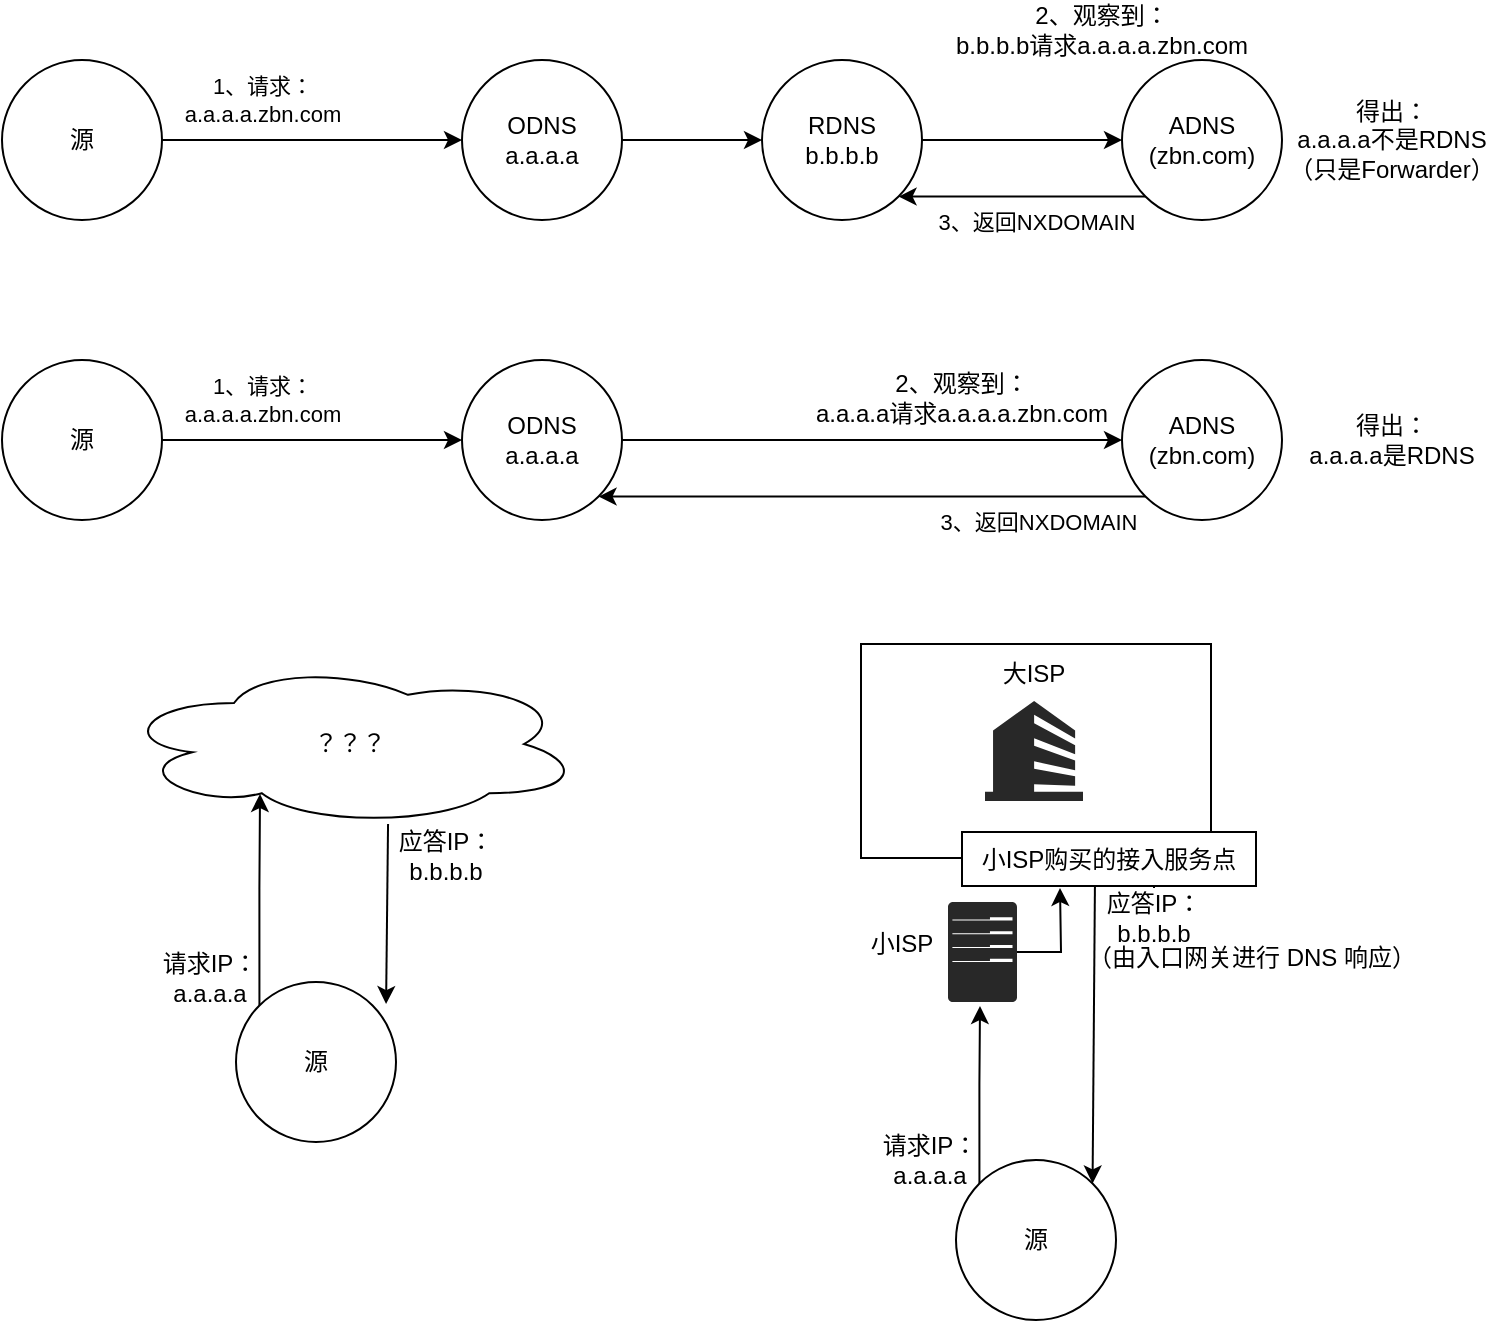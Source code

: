 <mxfile version="21.6.5" type="github">
  <diagram name="第 1 页" id="hRKpJBQKrlTPl6Rmi5Hu">
    <mxGraphModel dx="1379" dy="788" grid="0" gridSize="10" guides="1" tooltips="1" connect="1" arrows="1" fold="1" page="1" pageScale="1" pageWidth="2827" pageHeight="1169" math="0" shadow="0">
      <root>
        <mxCell id="0" />
        <mxCell id="1" parent="0" />
        <mxCell id="vsdkG895KJQekF62wLLN-3" value="" style="edgeStyle=orthogonalEdgeStyle;rounded=0;orthogonalLoop=1;jettySize=auto;html=1;" edge="1" parent="1" source="vsdkG895KJQekF62wLLN-1" target="vsdkG895KJQekF62wLLN-2">
          <mxGeometry relative="1" as="geometry" />
        </mxCell>
        <mxCell id="vsdkG895KJQekF62wLLN-8" value="1、请求：&lt;br&gt;a.a.a.a.zbn.com" style="edgeLabel;html=1;align=center;verticalAlign=middle;resizable=0;points=[];" vertex="1" connectable="0" parent="vsdkG895KJQekF62wLLN-3">
          <mxGeometry x="-0.364" y="-1" relative="1" as="geometry">
            <mxPoint x="2" y="-21" as="offset" />
          </mxGeometry>
        </mxCell>
        <mxCell id="vsdkG895KJQekF62wLLN-1" value="源" style="ellipse;whiteSpace=wrap;html=1;aspect=fixed;" vertex="1" parent="1">
          <mxGeometry x="14" y="35" width="80" height="80" as="geometry" />
        </mxCell>
        <mxCell id="vsdkG895KJQekF62wLLN-5" style="edgeStyle=orthogonalEdgeStyle;rounded=0;orthogonalLoop=1;jettySize=auto;html=1;exitX=1;exitY=0.5;exitDx=0;exitDy=0;entryX=0;entryY=0.5;entryDx=0;entryDy=0;" edge="1" parent="1" source="vsdkG895KJQekF62wLLN-2" target="vsdkG895KJQekF62wLLN-4">
          <mxGeometry relative="1" as="geometry" />
        </mxCell>
        <mxCell id="vsdkG895KJQekF62wLLN-2" value="ODNS&lt;br&gt;a.a.a.a" style="ellipse;whiteSpace=wrap;html=1;aspect=fixed;" vertex="1" parent="1">
          <mxGeometry x="244" y="35" width="80" height="80" as="geometry" />
        </mxCell>
        <mxCell id="vsdkG895KJQekF62wLLN-7" value="" style="edgeStyle=orthogonalEdgeStyle;rounded=0;orthogonalLoop=1;jettySize=auto;html=1;" edge="1" parent="1" source="vsdkG895KJQekF62wLLN-4" target="vsdkG895KJQekF62wLLN-6">
          <mxGeometry relative="1" as="geometry" />
        </mxCell>
        <mxCell id="vsdkG895KJQekF62wLLN-4" value="RDNS&lt;br&gt;b.b.b.b" style="ellipse;whiteSpace=wrap;html=1;aspect=fixed;" vertex="1" parent="1">
          <mxGeometry x="394" y="35" width="80" height="80" as="geometry" />
        </mxCell>
        <mxCell id="vsdkG895KJQekF62wLLN-21" style="edgeStyle=orthogonalEdgeStyle;rounded=0;orthogonalLoop=1;jettySize=auto;html=1;exitX=0;exitY=1;exitDx=0;exitDy=0;entryX=1;entryY=1;entryDx=0;entryDy=0;" edge="1" parent="1" source="vsdkG895KJQekF62wLLN-6" target="vsdkG895KJQekF62wLLN-4">
          <mxGeometry relative="1" as="geometry" />
        </mxCell>
        <mxCell id="vsdkG895KJQekF62wLLN-22" value="3、返回NXDOMAIN" style="edgeLabel;html=1;align=center;verticalAlign=middle;resizable=0;points=[];" vertex="1" connectable="0" parent="vsdkG895KJQekF62wLLN-21">
          <mxGeometry x="-0.211" relative="1" as="geometry">
            <mxPoint x="-6" y="12" as="offset" />
          </mxGeometry>
        </mxCell>
        <mxCell id="vsdkG895KJQekF62wLLN-6" value="ADNS&lt;br&gt;(zbn.com)" style="ellipse;whiteSpace=wrap;html=1;aspect=fixed;" vertex="1" parent="1">
          <mxGeometry x="574" y="35" width="80" height="80" as="geometry" />
        </mxCell>
        <mxCell id="vsdkG895KJQekF62wLLN-9" value="2、观察到：&lt;br&gt;b.b.b.b请求a.a.a.a.zbn.com" style="text;html=1;strokeColor=none;fillColor=none;align=center;verticalAlign=middle;whiteSpace=wrap;rounded=0;" vertex="1" parent="1">
          <mxGeometry x="484" y="5" width="160" height="30" as="geometry" />
        </mxCell>
        <mxCell id="vsdkG895KJQekF62wLLN-10" value="得出：&lt;br&gt;a.a.a.a不是RDNS&lt;br&gt;（只是Forwarder）" style="text;html=1;strokeColor=none;fillColor=none;align=center;verticalAlign=middle;whiteSpace=wrap;rounded=0;" vertex="1" parent="1">
          <mxGeometry x="654" y="60" width="110" height="30" as="geometry" />
        </mxCell>
        <mxCell id="vsdkG895KJQekF62wLLN-11" value="" style="edgeStyle=orthogonalEdgeStyle;rounded=0;orthogonalLoop=1;jettySize=auto;html=1;" edge="1" parent="1" source="vsdkG895KJQekF62wLLN-13" target="vsdkG895KJQekF62wLLN-15">
          <mxGeometry relative="1" as="geometry" />
        </mxCell>
        <mxCell id="vsdkG895KJQekF62wLLN-12" value="1、请求：&lt;br&gt;a.a.a.a.zbn.com" style="edgeLabel;html=1;align=center;verticalAlign=middle;resizable=0;points=[];" vertex="1" connectable="0" parent="vsdkG895KJQekF62wLLN-11">
          <mxGeometry x="-0.364" y="-1" relative="1" as="geometry">
            <mxPoint x="2" y="-21" as="offset" />
          </mxGeometry>
        </mxCell>
        <mxCell id="vsdkG895KJQekF62wLLN-13" value="源" style="ellipse;whiteSpace=wrap;html=1;aspect=fixed;" vertex="1" parent="1">
          <mxGeometry x="14" y="185" width="80" height="80" as="geometry" />
        </mxCell>
        <mxCell id="vsdkG895KJQekF62wLLN-14" style="edgeStyle=orthogonalEdgeStyle;rounded=0;orthogonalLoop=1;jettySize=auto;html=1;exitX=1;exitY=0.5;exitDx=0;exitDy=0;entryX=0;entryY=0.5;entryDx=0;entryDy=0;" edge="1" parent="1" source="vsdkG895KJQekF62wLLN-15" target="vsdkG895KJQekF62wLLN-18">
          <mxGeometry relative="1" as="geometry">
            <mxPoint x="394" y="225" as="targetPoint" />
          </mxGeometry>
        </mxCell>
        <mxCell id="vsdkG895KJQekF62wLLN-15" value="ODNS&lt;br&gt;a.a.a.a" style="ellipse;whiteSpace=wrap;html=1;aspect=fixed;" vertex="1" parent="1">
          <mxGeometry x="244" y="185" width="80" height="80" as="geometry" />
        </mxCell>
        <mxCell id="vsdkG895KJQekF62wLLN-23" style="edgeStyle=orthogonalEdgeStyle;rounded=0;orthogonalLoop=1;jettySize=auto;html=1;exitX=0;exitY=1;exitDx=0;exitDy=0;entryX=1;entryY=1;entryDx=0;entryDy=0;" edge="1" parent="1" source="vsdkG895KJQekF62wLLN-18" target="vsdkG895KJQekF62wLLN-15">
          <mxGeometry relative="1" as="geometry" />
        </mxCell>
        <mxCell id="vsdkG895KJQekF62wLLN-24" value="3、返回NXDOMAIN" style="edgeLabel;html=1;align=center;verticalAlign=middle;resizable=0;points=[];" vertex="1" connectable="0" parent="vsdkG895KJQekF62wLLN-23">
          <mxGeometry x="-0.102" y="1" relative="1" as="geometry">
            <mxPoint x="69" y="11" as="offset" />
          </mxGeometry>
        </mxCell>
        <mxCell id="vsdkG895KJQekF62wLLN-18" value="ADNS&lt;br&gt;(zbn.com)" style="ellipse;whiteSpace=wrap;html=1;aspect=fixed;" vertex="1" parent="1">
          <mxGeometry x="574" y="185" width="80" height="80" as="geometry" />
        </mxCell>
        <mxCell id="vsdkG895KJQekF62wLLN-19" value="2、观察到：&lt;br&gt;a.a.a.a请求a.a.a.a.zbn.com" style="text;html=1;strokeColor=none;fillColor=none;align=center;verticalAlign=middle;whiteSpace=wrap;rounded=0;" vertex="1" parent="1">
          <mxGeometry x="414" y="189" width="160" height="30" as="geometry" />
        </mxCell>
        <mxCell id="vsdkG895KJQekF62wLLN-20" value="得出：&lt;br&gt;a.a.a.a是RDNS" style="text;html=1;strokeColor=none;fillColor=none;align=center;verticalAlign=middle;whiteSpace=wrap;rounded=0;" vertex="1" parent="1">
          <mxGeometry x="654" y="210" width="110" height="30" as="geometry" />
        </mxCell>
        <mxCell id="vsdkG895KJQekF62wLLN-26" style="edgeStyle=orthogonalEdgeStyle;rounded=0;orthogonalLoop=1;jettySize=auto;html=1;exitX=0;exitY=0;exitDx=0;exitDy=0;" edge="1" parent="1" source="vsdkG895KJQekF62wLLN-25">
          <mxGeometry relative="1" as="geometry">
            <mxPoint x="143" y="402" as="targetPoint" />
          </mxGeometry>
        </mxCell>
        <mxCell id="vsdkG895KJQekF62wLLN-25" value="源" style="ellipse;whiteSpace=wrap;html=1;aspect=fixed;" vertex="1" parent="1">
          <mxGeometry x="131" y="496" width="80" height="80" as="geometry" />
        </mxCell>
        <mxCell id="vsdkG895KJQekF62wLLN-27" value="？？？" style="ellipse;shape=cloud;whiteSpace=wrap;html=1;" vertex="1" parent="1">
          <mxGeometry x="72" y="336" width="232" height="82" as="geometry" />
        </mxCell>
        <mxCell id="vsdkG895KJQekF62wLLN-28" value="请求IP：&lt;br&gt;a.a.a.a" style="text;html=1;strokeColor=none;fillColor=none;align=center;verticalAlign=middle;whiteSpace=wrap;rounded=0;" vertex="1" parent="1">
          <mxGeometry x="88" y="479" width="60" height="30" as="geometry" />
        </mxCell>
        <mxCell id="vsdkG895KJQekF62wLLN-29" value="" style="endArrow=classic;html=1;rounded=0;exitX=0.582;exitY=0.988;exitDx=0;exitDy=0;exitPerimeter=0;entryX=0.938;entryY=0.138;entryDx=0;entryDy=0;entryPerimeter=0;" edge="1" parent="1" source="vsdkG895KJQekF62wLLN-27" target="vsdkG895KJQekF62wLLN-25">
          <mxGeometry width="50" height="50" relative="1" as="geometry">
            <mxPoint x="242" y="519" as="sourcePoint" />
            <mxPoint x="292" y="469" as="targetPoint" />
          </mxGeometry>
        </mxCell>
        <mxCell id="vsdkG895KJQekF62wLLN-30" value="应答IP：&lt;br&gt;b.b.b.b" style="text;html=1;strokeColor=none;fillColor=none;align=center;verticalAlign=middle;whiteSpace=wrap;rounded=0;" vertex="1" parent="1">
          <mxGeometry x="206" y="418" width="60" height="30" as="geometry" />
        </mxCell>
        <mxCell id="vsdkG895KJQekF62wLLN-31" style="edgeStyle=orthogonalEdgeStyle;rounded=0;orthogonalLoop=1;jettySize=auto;html=1;exitX=0;exitY=0;exitDx=0;exitDy=0;" edge="1" parent="1" source="vsdkG895KJQekF62wLLN-32">
          <mxGeometry relative="1" as="geometry">
            <mxPoint x="503" y="508" as="targetPoint" />
          </mxGeometry>
        </mxCell>
        <mxCell id="vsdkG895KJQekF62wLLN-32" value="源" style="ellipse;whiteSpace=wrap;html=1;aspect=fixed;" vertex="1" parent="1">
          <mxGeometry x="491" y="585" width="80" height="80" as="geometry" />
        </mxCell>
        <mxCell id="vsdkG895KJQekF62wLLN-34" value="请求IP：&lt;br&gt;a.a.a.a" style="text;html=1;strokeColor=none;fillColor=none;align=center;verticalAlign=middle;whiteSpace=wrap;rounded=0;" vertex="1" parent="1">
          <mxGeometry x="448" y="570" width="60" height="30" as="geometry" />
        </mxCell>
        <mxCell id="vsdkG895KJQekF62wLLN-35" value="" style="endArrow=classic;html=1;rounded=0;entryX=1;entryY=0;entryDx=0;entryDy=0;exitX=0.669;exitY=1;exitDx=0;exitDy=0;exitPerimeter=0;" edge="1" parent="1" source="vsdkG895KJQekF62wLLN-41" target="vsdkG895KJQekF62wLLN-32">
          <mxGeometry width="50" height="50" relative="1" as="geometry">
            <mxPoint x="557" y="406" as="sourcePoint" />
            <mxPoint x="652" y="458" as="targetPoint" />
          </mxGeometry>
        </mxCell>
        <mxCell id="vsdkG895KJQekF62wLLN-44" value="" style="edgeStyle=orthogonalEdgeStyle;rounded=0;orthogonalLoop=1;jettySize=auto;html=1;" edge="1" parent="1" source="vsdkG895KJQekF62wLLN-36" target="vsdkG895KJQekF62wLLN-42">
          <mxGeometry relative="1" as="geometry" />
        </mxCell>
        <mxCell id="vsdkG895KJQekF62wLLN-36" value="应答IP：&lt;br&gt;b.b.b.b" style="text;html=1;strokeColor=none;fillColor=none;align=center;verticalAlign=middle;whiteSpace=wrap;rounded=0;" vertex="1" parent="1">
          <mxGeometry x="560" y="449" width="60" height="30" as="geometry" />
        </mxCell>
        <mxCell id="vsdkG895KJQekF62wLLN-43" style="edgeStyle=orthogonalEdgeStyle;rounded=0;orthogonalLoop=1;jettySize=auto;html=1;" edge="1" parent="1" source="vsdkG895KJQekF62wLLN-37">
          <mxGeometry relative="1" as="geometry">
            <mxPoint x="543" y="449" as="targetPoint" />
          </mxGeometry>
        </mxCell>
        <mxCell id="vsdkG895KJQekF62wLLN-37" value="" style="verticalLabelPosition=bottom;sketch=0;html=1;fillColor=#282828;strokeColor=none;verticalAlign=top;pointerEvents=1;align=center;shape=mxgraph.cisco_safe.technology_icons.icon7;" vertex="1" parent="1">
          <mxGeometry x="487" y="456" width="34.5" height="50" as="geometry" />
        </mxCell>
        <mxCell id="vsdkG895KJQekF62wLLN-38" value="小ISP" style="text;html=1;strokeColor=none;fillColor=none;align=center;verticalAlign=middle;whiteSpace=wrap;rounded=0;" vertex="1" parent="1">
          <mxGeometry x="434" y="462" width="60" height="30" as="geometry" />
        </mxCell>
        <mxCell id="vsdkG895KJQekF62wLLN-41" value="" style="rounded=0;whiteSpace=wrap;html=1;" vertex="1" parent="1">
          <mxGeometry x="443.5" y="327" width="175" height="107" as="geometry" />
        </mxCell>
        <mxCell id="vsdkG895KJQekF62wLLN-39" value="" style="verticalLabelPosition=bottom;sketch=0;html=1;fillColor=#282828;strokeColor=none;verticalAlign=top;pointerEvents=1;align=center;shape=mxgraph.cisco_safe.people_places_things_icons.icon7;" vertex="1" parent="1">
          <mxGeometry x="505.5" y="355.5" width="49" height="50" as="geometry" />
        </mxCell>
        <mxCell id="vsdkG895KJQekF62wLLN-40" value="大ISP" style="text;html=1;strokeColor=none;fillColor=none;align=center;verticalAlign=middle;whiteSpace=wrap;rounded=0;" vertex="1" parent="1">
          <mxGeometry x="500" y="327" width="60" height="30" as="geometry" />
        </mxCell>
        <mxCell id="vsdkG895KJQekF62wLLN-42" value="小ISP购买的接入服务点" style="rounded=0;whiteSpace=wrap;html=1;" vertex="1" parent="1">
          <mxGeometry x="494" y="421" width="147" height="27" as="geometry" />
        </mxCell>
        <mxCell id="vsdkG895KJQekF62wLLN-45" value="（由入口网关进行 DNS 响应）" style="text;whiteSpace=wrap;html=1;" vertex="1" parent="1">
          <mxGeometry x="554.5" y="470" width="168" height="36" as="geometry" />
        </mxCell>
      </root>
    </mxGraphModel>
  </diagram>
</mxfile>
